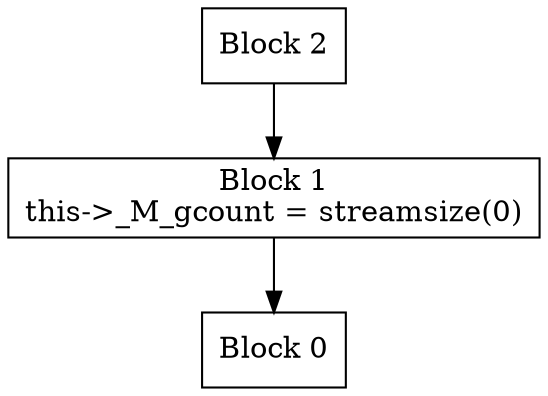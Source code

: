 digraph CFG {
  node [shape=box];
  0 [label="Block 0\n"];
  1 [label="Block 1\nthis->_M_gcount = streamsize(0)\n"];
  2 [label="Block 2\n"];
  1 -> 0;
  2 -> 1;
}
